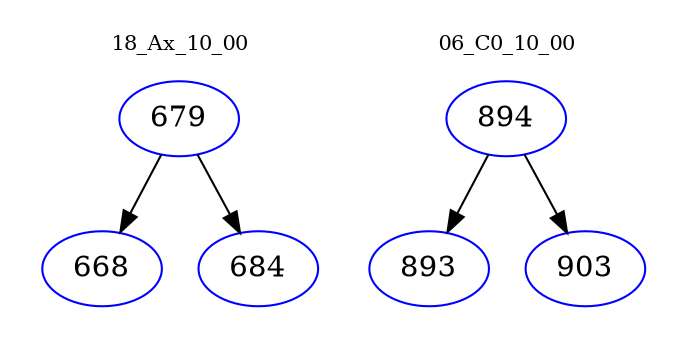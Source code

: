 digraph{
subgraph cluster_0 {
color = white
label = "18_Ax_10_00";
fontsize=10;
T0_679 [label="679", color="blue"]
T0_679 -> T0_668 [color="black"]
T0_668 [label="668", color="blue"]
T0_679 -> T0_684 [color="black"]
T0_684 [label="684", color="blue"]
}
subgraph cluster_1 {
color = white
label = "06_C0_10_00";
fontsize=10;
T1_894 [label="894", color="blue"]
T1_894 -> T1_893 [color="black"]
T1_893 [label="893", color="blue"]
T1_894 -> T1_903 [color="black"]
T1_903 [label="903", color="blue"]
}
}
